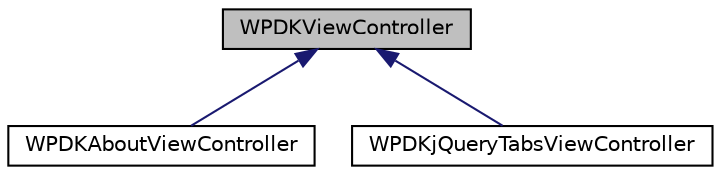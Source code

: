 digraph "WPDKViewController"
{
  edge [fontname="Helvetica",fontsize="10",labelfontname="Helvetica",labelfontsize="10"];
  node [fontname="Helvetica",fontsize="10",shape=record];
  Node1 [label="WPDKViewController",height=0.2,width=0.4,color="black", fillcolor="grey75", style="filled" fontcolor="black"];
  Node1 -> Node2 [dir="back",color="midnightblue",fontsize="10",style="solid",fontname="Helvetica"];
  Node2 [label="WPDKAboutViewController",height=0.2,width=0.4,color="black", fillcolor="white", style="filled",URL="$classWPDKAboutViewController.html"];
  Node1 -> Node3 [dir="back",color="midnightblue",fontsize="10",style="solid",fontname="Helvetica"];
  Node3 [label="WPDKjQueryTabsViewController",height=0.2,width=0.4,color="black", fillcolor="white", style="filled",URL="$classWPDKjQueryTabsViewController.html"];
}
